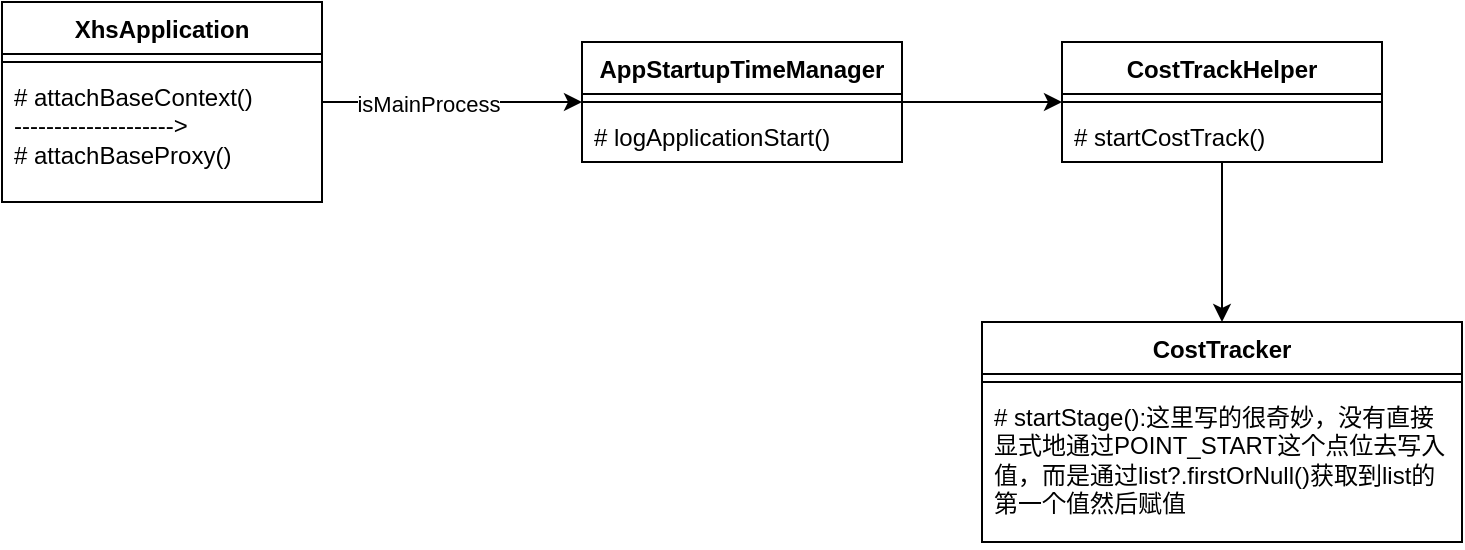 <mxfile version="22.1.21" type="github">
  <diagram name="第 1 页" id="ODYlTfT9KrCWJ1FfUWI_">
    <mxGraphModel dx="1194" dy="606" grid="1" gridSize="10" guides="1" tooltips="1" connect="1" arrows="1" fold="1" page="1" pageScale="1" pageWidth="827" pageHeight="1169" math="0" shadow="0">
      <root>
        <mxCell id="0" />
        <mxCell id="1" parent="0" />
        <mxCell id="qIF0BaO9z4LVKXqOIoDO-23" value="" style="edgeStyle=orthogonalEdgeStyle;rounded=0;orthogonalLoop=1;jettySize=auto;html=1;" parent="1" source="qIF0BaO9z4LVKXqOIoDO-16" target="qIF0BaO9z4LVKXqOIoDO-20" edge="1">
          <mxGeometry relative="1" as="geometry" />
        </mxCell>
        <mxCell id="ELXFdx10gJED4Pt3jLb2-1" value="isMainProcess" style="edgeLabel;html=1;align=center;verticalAlign=middle;resizable=0;points=[];" vertex="1" connectable="0" parent="qIF0BaO9z4LVKXqOIoDO-23">
          <mxGeometry x="-0.185" y="-1" relative="1" as="geometry">
            <mxPoint as="offset" />
          </mxGeometry>
        </mxCell>
        <mxCell id="qIF0BaO9z4LVKXqOIoDO-16" value="XhsApplication" style="swimlane;fontStyle=1;align=center;verticalAlign=top;childLayout=stackLayout;horizontal=1;startSize=26;horizontalStack=0;resizeParent=1;resizeParentMax=0;resizeLast=0;collapsible=1;marginBottom=0;whiteSpace=wrap;html=1;" parent="1" vertex="1">
          <mxGeometry x="10" y="70" width="160" height="100" as="geometry" />
        </mxCell>
        <mxCell id="qIF0BaO9z4LVKXqOIoDO-18" value="" style="line;strokeWidth=1;fillColor=none;align=left;verticalAlign=middle;spacingTop=-1;spacingLeft=3;spacingRight=3;rotatable=0;labelPosition=right;points=[];portConstraint=eastwest;strokeColor=inherit;" parent="qIF0BaO9z4LVKXqOIoDO-16" vertex="1">
          <mxGeometry y="26" width="160" height="8" as="geometry" />
        </mxCell>
        <mxCell id="qIF0BaO9z4LVKXqOIoDO-19" value="# attachBaseContext()&lt;br&gt;--------------------&amp;gt;&lt;br&gt;# attachBaseProxy()" style="text;strokeColor=none;fillColor=none;align=left;verticalAlign=top;spacingLeft=4;spacingRight=4;overflow=hidden;rotatable=0;points=[[0,0.5],[1,0.5]];portConstraint=eastwest;whiteSpace=wrap;html=1;" parent="qIF0BaO9z4LVKXqOIoDO-16" vertex="1">
          <mxGeometry y="34" width="160" height="66" as="geometry" />
        </mxCell>
        <mxCell id="qIF0BaO9z4LVKXqOIoDO-27" value="" style="edgeStyle=orthogonalEdgeStyle;rounded=0;orthogonalLoop=1;jettySize=auto;html=1;" parent="1" source="qIF0BaO9z4LVKXqOIoDO-20" target="qIF0BaO9z4LVKXqOIoDO-24" edge="1">
          <mxGeometry relative="1" as="geometry" />
        </mxCell>
        <mxCell id="qIF0BaO9z4LVKXqOIoDO-20" value="AppStartupTimeManager" style="swimlane;fontStyle=1;align=center;verticalAlign=top;childLayout=stackLayout;horizontal=1;startSize=26;horizontalStack=0;resizeParent=1;resizeParentMax=0;resizeLast=0;collapsible=1;marginBottom=0;whiteSpace=wrap;html=1;" parent="1" vertex="1">
          <mxGeometry x="300" y="90" width="160" height="60" as="geometry" />
        </mxCell>
        <mxCell id="qIF0BaO9z4LVKXqOIoDO-21" value="" style="line;strokeWidth=1;fillColor=none;align=left;verticalAlign=middle;spacingTop=-1;spacingLeft=3;spacingRight=3;rotatable=0;labelPosition=right;points=[];portConstraint=eastwest;strokeColor=inherit;" parent="qIF0BaO9z4LVKXqOIoDO-20" vertex="1">
          <mxGeometry y="26" width="160" height="8" as="geometry" />
        </mxCell>
        <mxCell id="qIF0BaO9z4LVKXqOIoDO-22" value="# logApplicationStart()" style="text;strokeColor=none;fillColor=none;align=left;verticalAlign=top;spacingLeft=4;spacingRight=4;overflow=hidden;rotatable=0;points=[[0,0.5],[1,0.5]];portConstraint=eastwest;whiteSpace=wrap;html=1;" parent="qIF0BaO9z4LVKXqOIoDO-20" vertex="1">
          <mxGeometry y="34" width="160" height="26" as="geometry" />
        </mxCell>
        <mxCell id="qIF0BaO9z4LVKXqOIoDO-31" value="" style="edgeStyle=orthogonalEdgeStyle;rounded=0;orthogonalLoop=1;jettySize=auto;html=1;" parent="1" source="qIF0BaO9z4LVKXqOIoDO-24" target="qIF0BaO9z4LVKXqOIoDO-28" edge="1">
          <mxGeometry relative="1" as="geometry" />
        </mxCell>
        <mxCell id="qIF0BaO9z4LVKXqOIoDO-24" value="CostTrackHelper" style="swimlane;fontStyle=1;align=center;verticalAlign=top;childLayout=stackLayout;horizontal=1;startSize=26;horizontalStack=0;resizeParent=1;resizeParentMax=0;resizeLast=0;collapsible=1;marginBottom=0;whiteSpace=wrap;html=1;" parent="1" vertex="1">
          <mxGeometry x="540" y="90" width="160" height="60" as="geometry" />
        </mxCell>
        <mxCell id="qIF0BaO9z4LVKXqOIoDO-25" value="" style="line;strokeWidth=1;fillColor=none;align=left;verticalAlign=middle;spacingTop=-1;spacingLeft=3;spacingRight=3;rotatable=0;labelPosition=right;points=[];portConstraint=eastwest;strokeColor=inherit;" parent="qIF0BaO9z4LVKXqOIoDO-24" vertex="1">
          <mxGeometry y="26" width="160" height="8" as="geometry" />
        </mxCell>
        <mxCell id="qIF0BaO9z4LVKXqOIoDO-26" value="# startCostTrack()" style="text;strokeColor=none;fillColor=none;align=left;verticalAlign=top;spacingLeft=4;spacingRight=4;overflow=hidden;rotatable=0;points=[[0,0.5],[1,0.5]];portConstraint=eastwest;whiteSpace=wrap;html=1;" parent="qIF0BaO9z4LVKXqOIoDO-24" vertex="1">
          <mxGeometry y="34" width="160" height="26" as="geometry" />
        </mxCell>
        <mxCell id="qIF0BaO9z4LVKXqOIoDO-28" value="CostTracker" style="swimlane;fontStyle=1;align=center;verticalAlign=top;childLayout=stackLayout;horizontal=1;startSize=26;horizontalStack=0;resizeParent=1;resizeParentMax=0;resizeLast=0;collapsible=1;marginBottom=0;whiteSpace=wrap;html=1;" parent="1" vertex="1">
          <mxGeometry x="500" y="230" width="240" height="110" as="geometry" />
        </mxCell>
        <mxCell id="qIF0BaO9z4LVKXqOIoDO-29" value="" style="line;strokeWidth=1;fillColor=none;align=left;verticalAlign=middle;spacingTop=-1;spacingLeft=3;spacingRight=3;rotatable=0;labelPosition=right;points=[];portConstraint=eastwest;strokeColor=inherit;" parent="qIF0BaO9z4LVKXqOIoDO-28" vertex="1">
          <mxGeometry y="26" width="240" height="8" as="geometry" />
        </mxCell>
        <mxCell id="qIF0BaO9z4LVKXqOIoDO-30" value="# startStage():这里写的很奇妙，没有直接显式地通过POINT_START这个点位去写入值，而是通过list?.firstOrNull()获取到list的第一个值然后赋值" style="text;strokeColor=none;fillColor=none;align=left;verticalAlign=top;spacingLeft=4;spacingRight=4;overflow=hidden;rotatable=0;points=[[0,0.5],[1,0.5]];portConstraint=eastwest;whiteSpace=wrap;html=1;" parent="qIF0BaO9z4LVKXqOIoDO-28" vertex="1">
          <mxGeometry y="34" width="240" height="76" as="geometry" />
        </mxCell>
      </root>
    </mxGraphModel>
  </diagram>
</mxfile>
